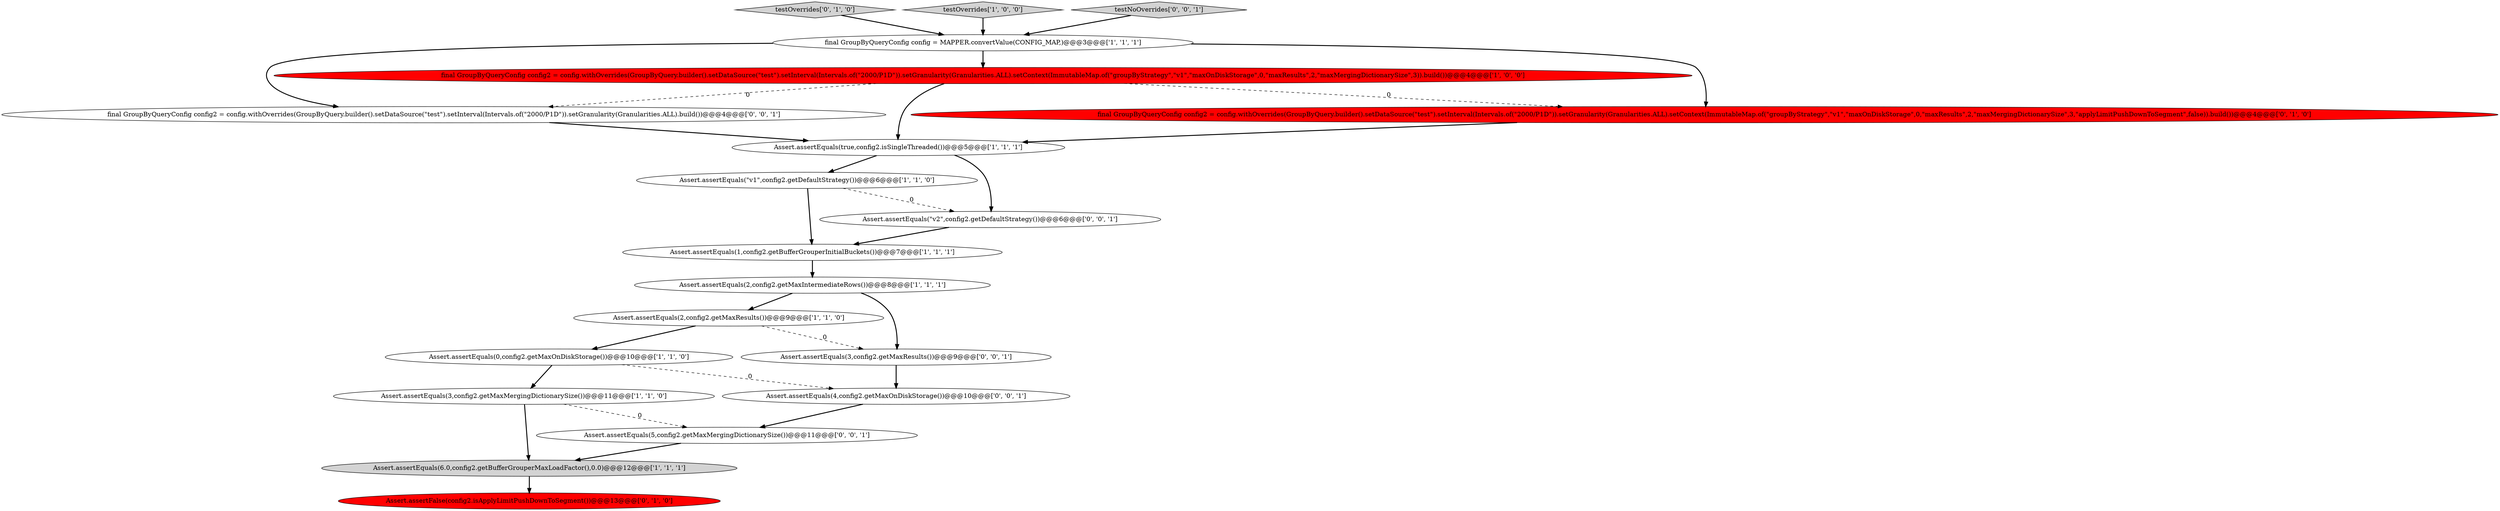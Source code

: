 digraph {
3 [style = filled, label = "Assert.assertEquals(3,config2.getMaxMergingDictionarySize())@@@11@@@['1', '1', '0']", fillcolor = white, shape = ellipse image = "AAA0AAABBB1BBB"];
16 [style = filled, label = "Assert.assertEquals(3,config2.getMaxResults())@@@9@@@['0', '0', '1']", fillcolor = white, shape = ellipse image = "AAA0AAABBB3BBB"];
13 [style = filled, label = "final GroupByQueryConfig config2 = config.withOverrides(GroupByQuery.builder().setDataSource(\"test\").setInterval(Intervals.of(\"2000/P1D\")).setGranularity(Granularities.ALL).setContext(ImmutableMap.of(\"groupByStrategy\",\"v1\",\"maxOnDiskStorage\",0,\"maxResults\",2,\"maxMergingDictionarySize\",3,\"applyLimitPushDownToSegment\",false)).build())@@@4@@@['0', '1', '0']", fillcolor = red, shape = ellipse image = "AAA1AAABBB2BBB"];
9 [style = filled, label = "final GroupByQueryConfig config2 = config.withOverrides(GroupByQuery.builder().setDataSource(\"test\").setInterval(Intervals.of(\"2000/P1D\")).setGranularity(Granularities.ALL).setContext(ImmutableMap.of(\"groupByStrategy\",\"v1\",\"maxOnDiskStorage\",0,\"maxResults\",2,\"maxMergingDictionarySize\",3)).build())@@@4@@@['1', '0', '0']", fillcolor = red, shape = ellipse image = "AAA1AAABBB1BBB"];
7 [style = filled, label = "Assert.assertEquals(\"v1\",config2.getDefaultStrategy())@@@6@@@['1', '1', '0']", fillcolor = white, shape = ellipse image = "AAA0AAABBB1BBB"];
1 [style = filled, label = "Assert.assertEquals(true,config2.isSingleThreaded())@@@5@@@['1', '1', '1']", fillcolor = white, shape = ellipse image = "AAA0AAABBB1BBB"];
12 [style = filled, label = "testOverrides['0', '1', '0']", fillcolor = lightgray, shape = diamond image = "AAA0AAABBB2BBB"];
19 [style = filled, label = "Assert.assertEquals(\"v2\",config2.getDefaultStrategy())@@@6@@@['0', '0', '1']", fillcolor = white, shape = ellipse image = "AAA0AAABBB3BBB"];
15 [style = filled, label = "final GroupByQueryConfig config2 = config.withOverrides(GroupByQuery.builder().setDataSource(\"test\").setInterval(Intervals.of(\"2000/P1D\")).setGranularity(Granularities.ALL).build())@@@4@@@['0', '0', '1']", fillcolor = white, shape = ellipse image = "AAA0AAABBB3BBB"];
6 [style = filled, label = "testOverrides['1', '0', '0']", fillcolor = lightgray, shape = diamond image = "AAA0AAABBB1BBB"];
8 [style = filled, label = "Assert.assertEquals(6.0,config2.getBufferGrouperMaxLoadFactor(),0.0)@@@12@@@['1', '1', '1']", fillcolor = lightgray, shape = ellipse image = "AAA0AAABBB1BBB"];
18 [style = filled, label = "Assert.assertEquals(5,config2.getMaxMergingDictionarySize())@@@11@@@['0', '0', '1']", fillcolor = white, shape = ellipse image = "AAA0AAABBB3BBB"];
11 [style = filled, label = "Assert.assertFalse(config2.isApplyLimitPushDownToSegment())@@@13@@@['0', '1', '0']", fillcolor = red, shape = ellipse image = "AAA1AAABBB2BBB"];
17 [style = filled, label = "testNoOverrides['0', '0', '1']", fillcolor = lightgray, shape = diamond image = "AAA0AAABBB3BBB"];
5 [style = filled, label = "Assert.assertEquals(2,config2.getMaxResults())@@@9@@@['1', '1', '0']", fillcolor = white, shape = ellipse image = "AAA0AAABBB1BBB"];
4 [style = filled, label = "Assert.assertEquals(2,config2.getMaxIntermediateRows())@@@8@@@['1', '1', '1']", fillcolor = white, shape = ellipse image = "AAA0AAABBB1BBB"];
0 [style = filled, label = "final GroupByQueryConfig config = MAPPER.convertValue(CONFIG_MAP,)@@@3@@@['1', '1', '1']", fillcolor = white, shape = ellipse image = "AAA0AAABBB1BBB"];
2 [style = filled, label = "Assert.assertEquals(0,config2.getMaxOnDiskStorage())@@@10@@@['1', '1', '0']", fillcolor = white, shape = ellipse image = "AAA0AAABBB1BBB"];
14 [style = filled, label = "Assert.assertEquals(4,config2.getMaxOnDiskStorage())@@@10@@@['0', '0', '1']", fillcolor = white, shape = ellipse image = "AAA0AAABBB3BBB"];
10 [style = filled, label = "Assert.assertEquals(1,config2.getBufferGrouperInitialBuckets())@@@7@@@['1', '1', '1']", fillcolor = white, shape = ellipse image = "AAA0AAABBB1BBB"];
0->9 [style = bold, label=""];
0->13 [style = bold, label=""];
7->10 [style = bold, label=""];
3->18 [style = dashed, label="0"];
2->3 [style = bold, label=""];
19->10 [style = bold, label=""];
6->0 [style = bold, label=""];
12->0 [style = bold, label=""];
1->7 [style = bold, label=""];
0->15 [style = bold, label=""];
13->1 [style = bold, label=""];
5->16 [style = dashed, label="0"];
5->2 [style = bold, label=""];
17->0 [style = bold, label=""];
2->14 [style = dashed, label="0"];
7->19 [style = dashed, label="0"];
3->8 [style = bold, label=""];
9->13 [style = dashed, label="0"];
10->4 [style = bold, label=""];
16->14 [style = bold, label=""];
14->18 [style = bold, label=""];
18->8 [style = bold, label=""];
9->1 [style = bold, label=""];
1->19 [style = bold, label=""];
8->11 [style = bold, label=""];
4->5 [style = bold, label=""];
4->16 [style = bold, label=""];
9->15 [style = dashed, label="0"];
15->1 [style = bold, label=""];
}

